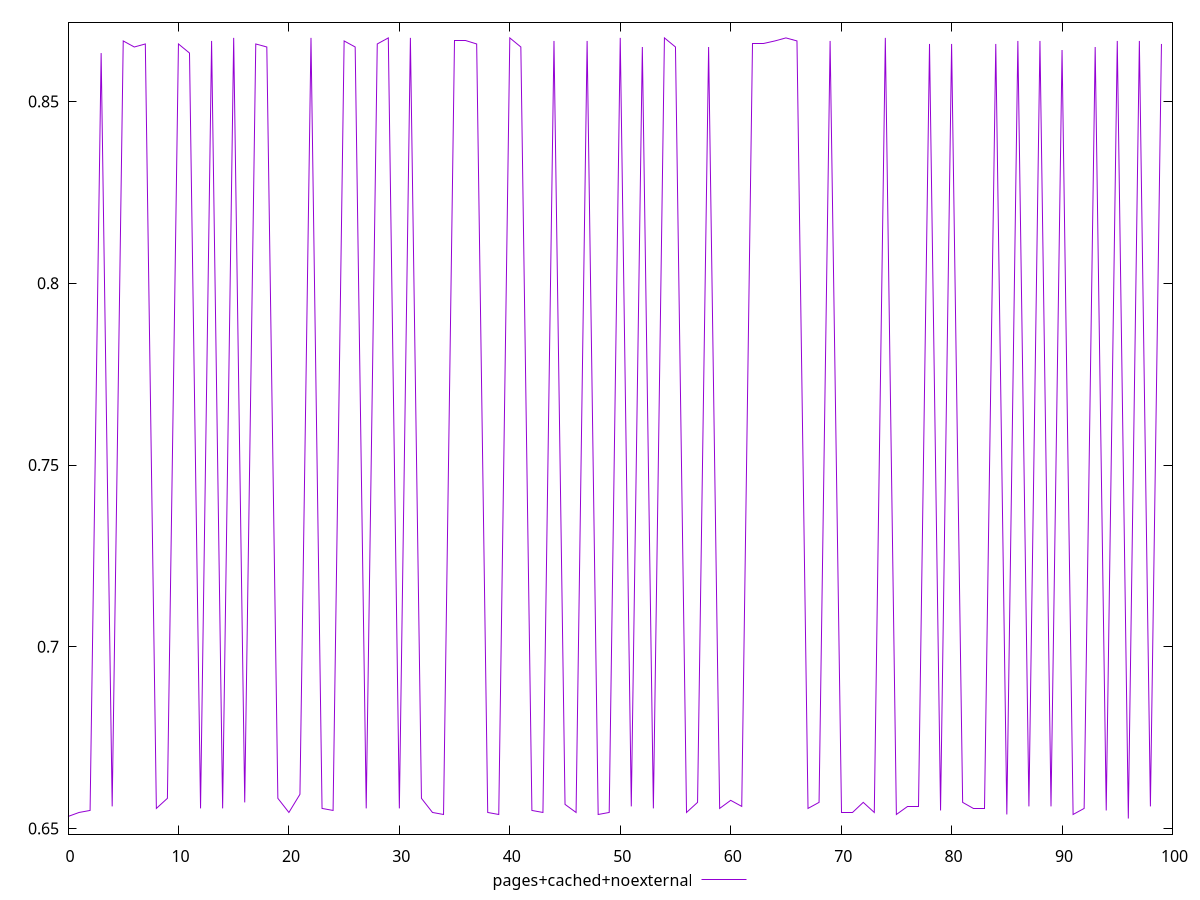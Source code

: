 $_pagesCachedNoexternal <<EOF
0.6533333333333333
0.6544444444444444
0.655
0.8633333333333333
0.6561111111111111
0.8666666666666667
0.865
0.8658333333333333
0.6555555555555556
0.6583333333333333
0.8658333333333333
0.8633333333333333
0.6555555555555556
0.8666666666666667
0.6555555555555556
0.8674999999999999
0.6572222222222223
0.8658333333333333
0.865
0.6583333333333333
0.6544444444444444
0.6594444444444445
0.8674999999999999
0.6555555555555556
0.655
0.8666666666666667
0.865
0.6555555555555556
0.8658333333333333
0.8674999999999999
0.6555555555555556
0.8674999999999999
0.6583333333333333
0.6544444444444444
0.6538888888888889
0.8666666666666667
0.8666666666666667
0.8658333333333333
0.6544444444444444
0.6538888888888889
0.8674999999999999
0.865
0.655
0.6544444444444444
0.8666666666666667
0.6566666666666666
0.6544444444444444
0.8666666666666667
0.6538888888888889
0.6544444444444444
0.8674999999999999
0.6561111111111111
0.865
0.6555555555555556
0.8674999999999999
0.865
0.6544444444444444
0.6572222222222223
0.865
0.6555555555555556
0.6577777777777778
0.6561111111111111
0.8658333333333333
0.8658333333333333
0.8666666666666667
0.8674999999999999
0.8666666666666667
0.6555555555555556
0.6572222222222223
0.8666666666666667
0.6544444444444444
0.6544444444444444
0.6572222222222223
0.6544444444444444
0.8674999999999999
0.6538888888888889
0.6561111111111111
0.6561111111111111
0.8658333333333333
0.655
0.8658333333333333
0.6572222222222223
0.6555555555555556
0.6555555555555556
0.8658333333333333
0.6538888888888889
0.8666666666666667
0.6561111111111111
0.8666666666666667
0.6561111111111111
0.8641666666666666
0.6538888888888889
0.6555555555555556
0.865
0.655
0.8666666666666667
0.6527777777777778
0.8666666666666667
0.6561111111111111
0.8658333333333333
EOF
set key outside below
set terminal pngcairo
set output "report_00005_2020-11-02T22-26-11.212Z/render-blocking-resources/pages+cached+noexternal//score.png"
set yrange [0.6484833333333333:0.8717944444444444]
plot $_pagesCachedNoexternal title "pages+cached+noexternal" with line ,